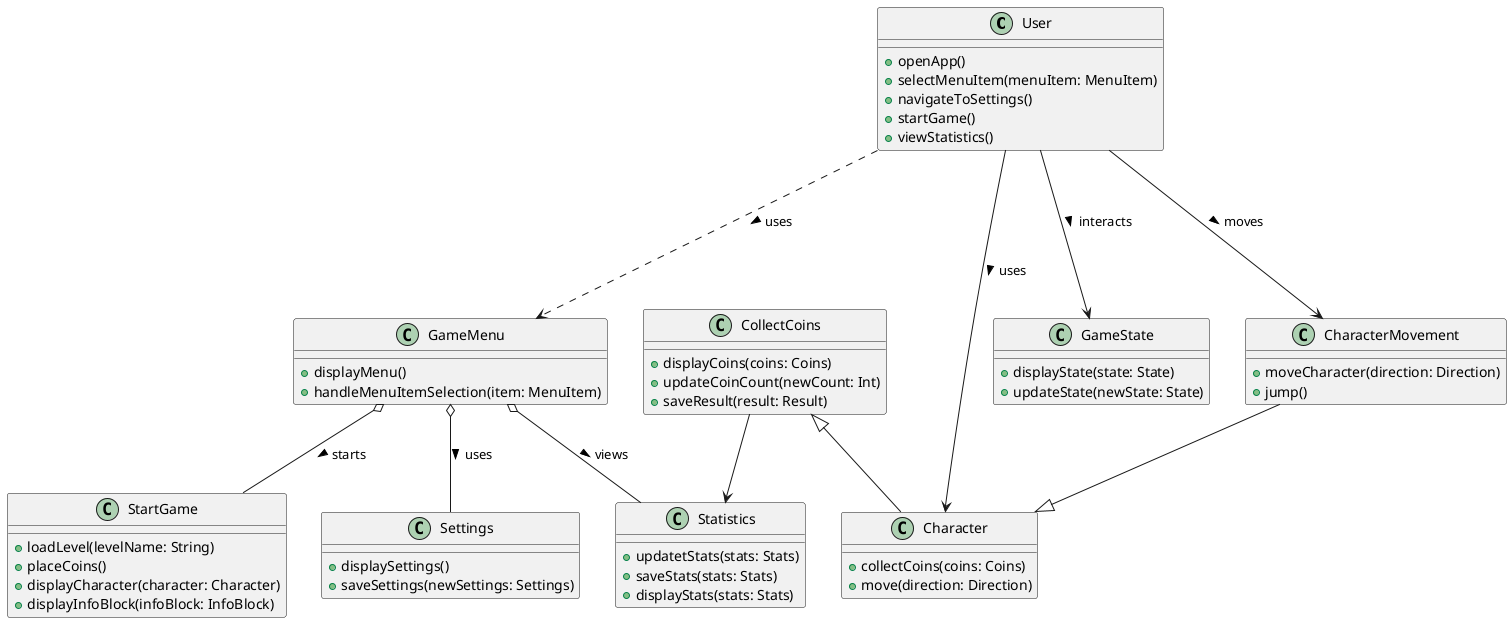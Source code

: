 @startuml

class User {
    +openApp()
    +selectMenuItem(menuItem: MenuItem)
    +navigateToSettings()
    +startGame()
    +viewStatistics()
}

class GameMenu {
    +displayMenu()
    +handleMenuItemSelection(item: MenuItem)
}

class Settings {
    +displaySettings()
    +saveSettings(newSettings: Settings)
}

class StartGame {
    +loadLevel(levelName: String)
    +placeCoins()
    +displayCharacter(character: Character)
    +displayInfoBlock(infoBlock: InfoBlock)
}

class Statistics {
    +updatetStats(stats: Stats)
    +saveStats(stats: Stats)
    +displayStats(stats: Stats)
}

class CollectCoins {
    +displayCoins(coins: Coins)
    +updateCoinCount(newCount: Int)
    +saveResult(result: Result)
}

class CharacterMovement {
    +moveCharacter(direction: Direction)
    +jump()
}

class Character {
    +collectCoins(coins: Coins)
    +move(direction: Direction)
}

class GameState {
    +displayState(state: State)
    +updateState(newState: State)
}

User -.-> GameMenu : uses >
User --->  Character : uses >
User --->  CharacterMovement : moves >
User --->  GameState : interacts >
GameMenu o-- "StartGame" : starts >
GameMenu o-- "Settings" : uses >
GameMenu o-- "Statistics" : views >
CollectCoins --> "Statistics"


CollectCoins <|-- Character
CharacterMovement --|> Character

@enduml